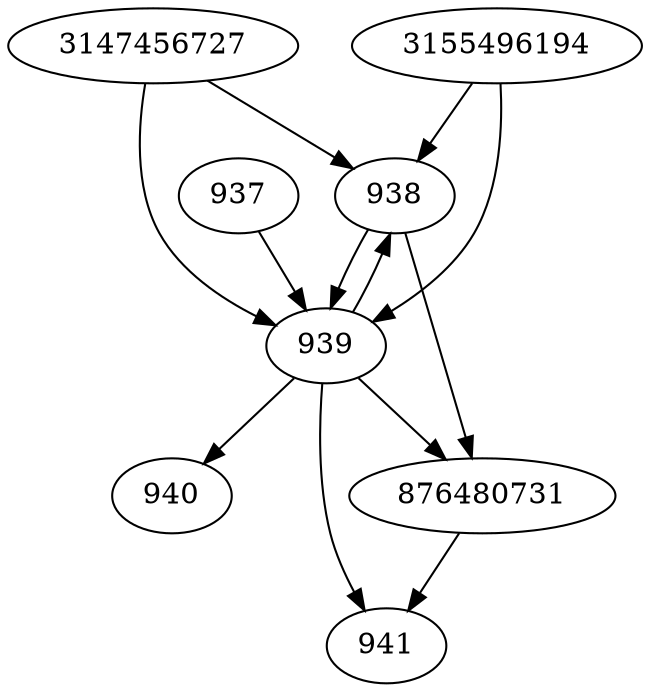 strict digraph  {
3155496194;
937;
938;
939;
940;
941;
3147456727;
876480731;
3155496194 -> 938;
3155496194 -> 939;
937 -> 939;
938 -> 876480731;
938 -> 939;
939 -> 938;
939 -> 876480731;
939 -> 940;
939 -> 941;
3147456727 -> 938;
3147456727 -> 939;
876480731 -> 941;
}
